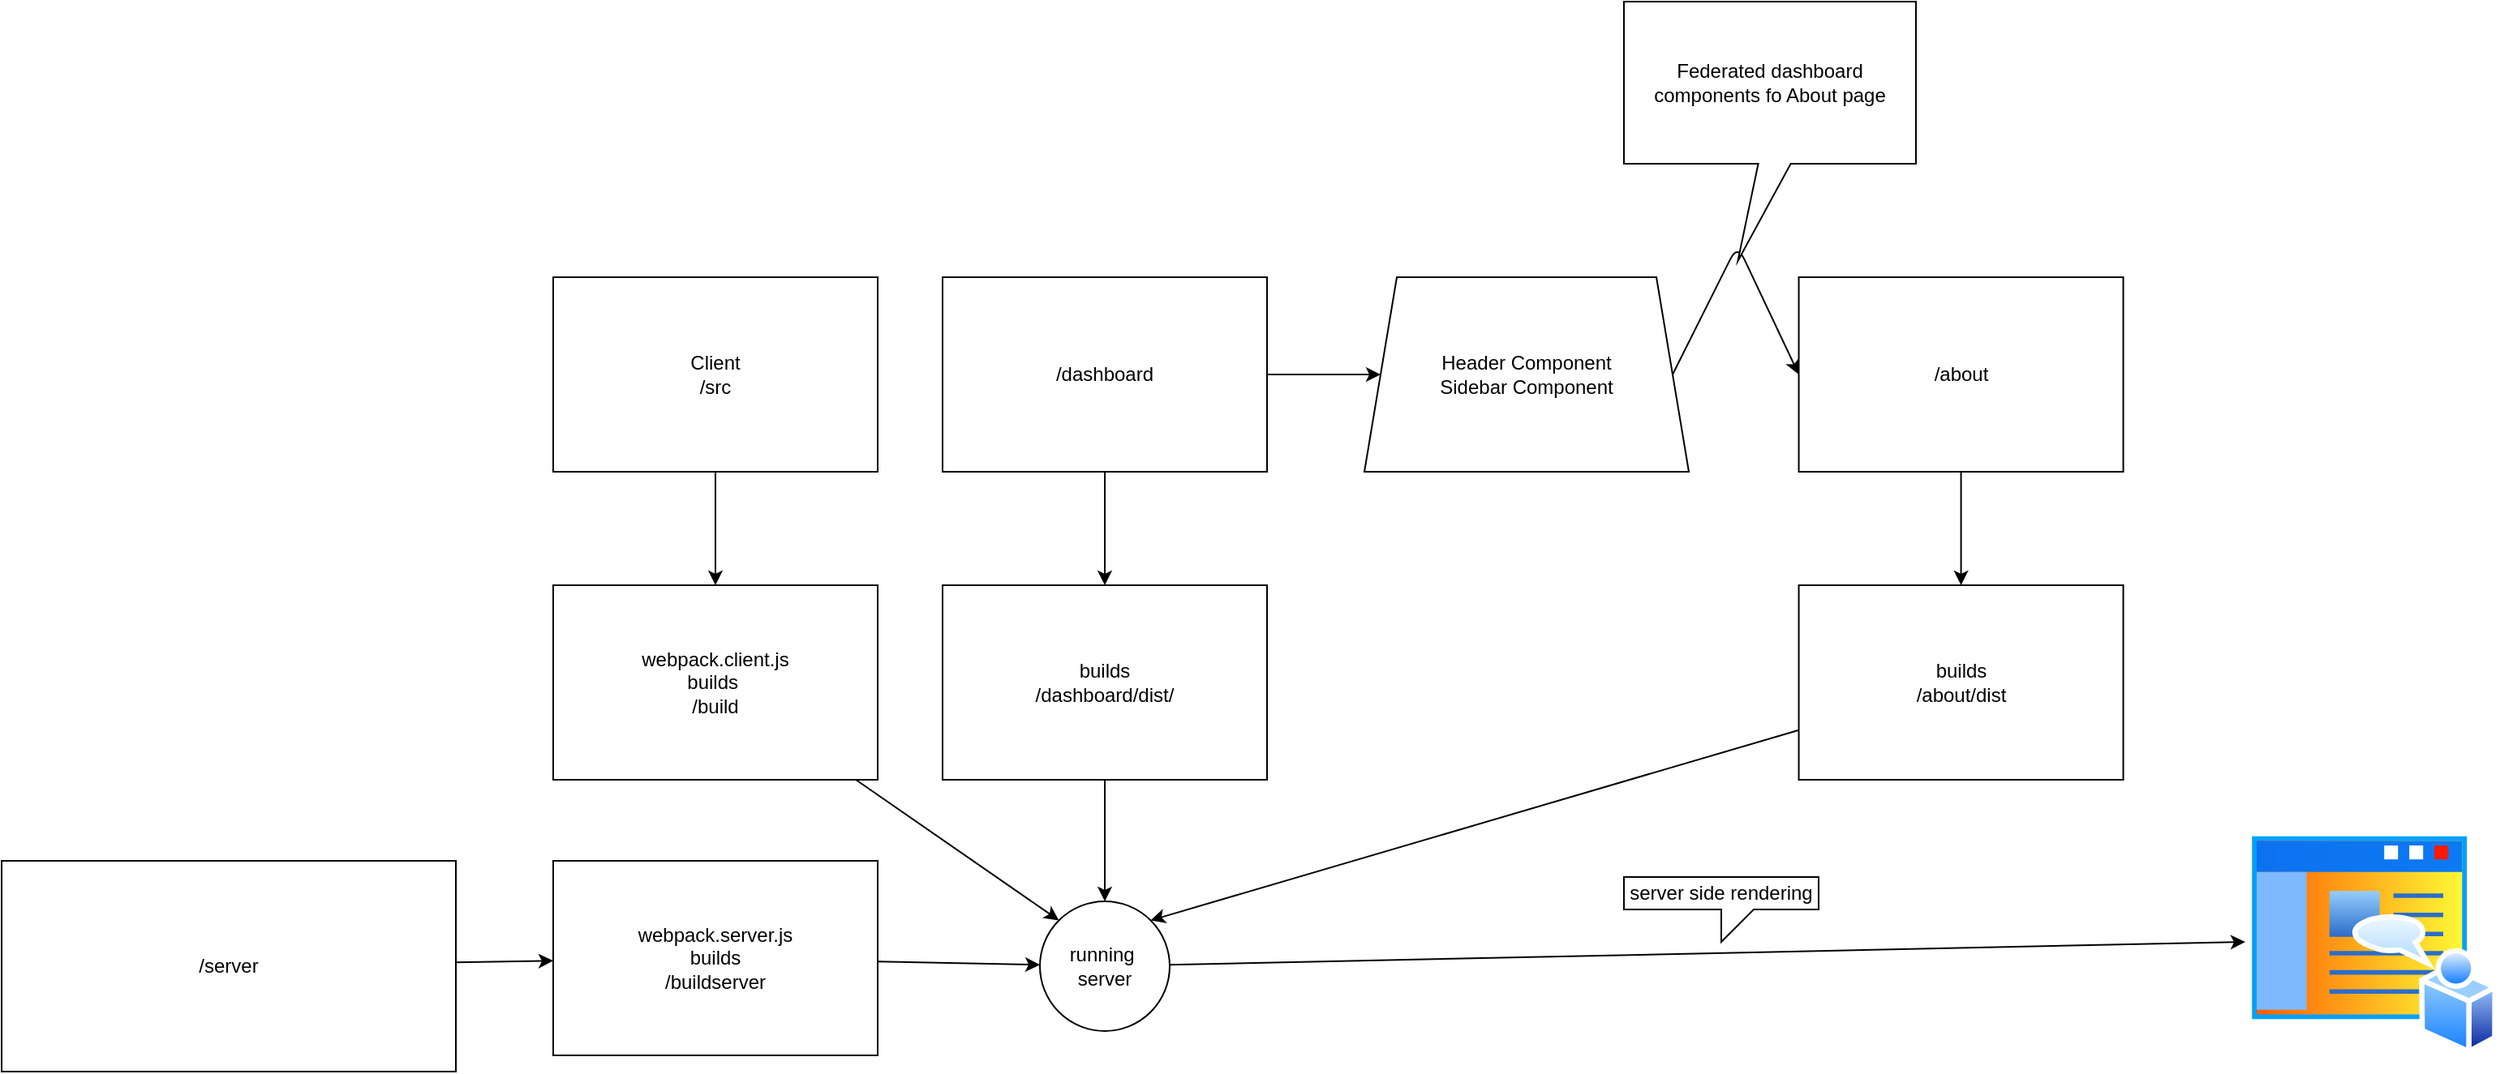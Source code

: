 <mxfile>
    <diagram id="I3d_Y97Q3WxBxqjUB7eS" name="Page-1">
        <mxGraphModel dx="2692" dy="2166" grid="1" gridSize="10" guides="1" tooltips="1" connect="1" arrows="1" fold="1" page="1" pageScale="1" pageWidth="827" pageHeight="1169" math="0" shadow="0">
            <root>
                <mxCell id="0"/>
                <mxCell id="1" parent="0"/>
                <mxCell id="13" style="edgeStyle=none;html=1;" edge="1" parent="1" source="2" target="12">
                    <mxGeometry relative="1" as="geometry"/>
                </mxCell>
                <mxCell id="2" value="/server" style="rounded=0;whiteSpace=wrap;html=1;" vertex="1" parent="1">
                    <mxGeometry x="-220" y="370" width="280" height="130" as="geometry"/>
                </mxCell>
                <mxCell id="9" value="" style="edgeStyle=none;html=1;" edge="1" parent="1" source="3" target="8">
                    <mxGeometry relative="1" as="geometry"/>
                </mxCell>
                <mxCell id="3" value="Client&lt;br&gt;/src" style="rounded=0;whiteSpace=wrap;html=1;" vertex="1" parent="1">
                    <mxGeometry x="120" y="10" width="200" height="120" as="geometry"/>
                </mxCell>
                <mxCell id="39" value="" style="edgeStyle=none;html=1;" edge="1" parent="1" source="4" target="38">
                    <mxGeometry relative="1" as="geometry"/>
                </mxCell>
                <mxCell id="4" value="/dashboard" style="rounded=0;whiteSpace=wrap;html=1;" vertex="1" parent="1">
                    <mxGeometry x="360" y="10" width="200" height="120" as="geometry"/>
                </mxCell>
                <mxCell id="15" value="" style="edgeStyle=none;html=1;" edge="1" parent="1" source="5" target="14">
                    <mxGeometry relative="1" as="geometry"/>
                </mxCell>
                <mxCell id="5" value="/about" style="rounded=0;whiteSpace=wrap;html=1;" vertex="1" parent="1">
                    <mxGeometry x="887.78" y="10" width="200" height="120" as="geometry"/>
                </mxCell>
                <mxCell id="18" style="edgeStyle=none;html=1;entryX=0;entryY=0;entryDx=0;entryDy=0;" edge="1" parent="1" source="8" target="16">
                    <mxGeometry relative="1" as="geometry"/>
                </mxCell>
                <mxCell id="8" value="webpack.client.js&lt;br&gt;builds&amp;nbsp;&lt;br&gt;/build" style="rounded=0;whiteSpace=wrap;html=1;" vertex="1" parent="1">
                    <mxGeometry x="120" y="200" width="200" height="120" as="geometry"/>
                </mxCell>
                <mxCell id="19" style="edgeStyle=none;html=1;entryX=0.5;entryY=0;entryDx=0;entryDy=0;" edge="1" parent="1" source="10" target="16">
                    <mxGeometry relative="1" as="geometry"/>
                </mxCell>
                <mxCell id="10" value="builds&lt;br&gt;/dashboard/dist/" style="rounded=0;whiteSpace=wrap;html=1;" vertex="1" parent="1">
                    <mxGeometry x="360" y="200" width="200" height="120" as="geometry"/>
                </mxCell>
                <mxCell id="17" value="" style="edgeStyle=none;html=1;" edge="1" parent="1" source="12" target="16">
                    <mxGeometry relative="1" as="geometry"/>
                </mxCell>
                <mxCell id="12" value="webpack.server.js&lt;br&gt;builds&lt;br&gt;/buildserver" style="rounded=0;whiteSpace=wrap;html=1;" vertex="1" parent="1">
                    <mxGeometry x="120" y="370" width="200" height="120" as="geometry"/>
                </mxCell>
                <mxCell id="22" style="edgeStyle=none;html=1;entryX=1;entryY=0;entryDx=0;entryDy=0;" edge="1" parent="1" source="14" target="16">
                    <mxGeometry relative="1" as="geometry"/>
                </mxCell>
                <mxCell id="14" value="builds&lt;br&gt;/about/dist" style="rounded=0;whiteSpace=wrap;html=1;" vertex="1" parent="1">
                    <mxGeometry x="887.78" y="200" width="200" height="120" as="geometry"/>
                </mxCell>
                <mxCell id="35" style="edgeStyle=none;html=1;entryX=0;entryY=0.5;entryDx=0;entryDy=0;" edge="1" parent="1" source="16" target="33">
                    <mxGeometry relative="1" as="geometry"/>
                </mxCell>
                <mxCell id="16" value="running&amp;nbsp;&lt;br&gt;server" style="ellipse;whiteSpace=wrap;html=1;rounded=0;" vertex="1" parent="1">
                    <mxGeometry x="420" y="395" width="80" height="80" as="geometry"/>
                </mxCell>
                <mxCell id="33" value="" style="aspect=fixed;perimeter=ellipsePerimeter;html=1;align=center;shadow=0;dashed=0;spacingTop=3;image;image=img/lib/active_directory/home_page.svg;" vertex="1" parent="1">
                    <mxGeometry x="1163" y="350" width="155.56" height="140" as="geometry"/>
                </mxCell>
                <mxCell id="40" style="edgeStyle=none;html=1;exitX=0.5;exitY=1;exitDx=0;exitDy=0;" edge="1" parent="1" source="4" target="10">
                    <mxGeometry relative="1" as="geometry"/>
                </mxCell>
                <mxCell id="41" style="edgeStyle=none;html=1;entryX=0;entryY=0.5;entryDx=0;entryDy=0;exitX=1;exitY=0.5;exitDx=0;exitDy=0;" edge="1" parent="1" source="38" target="5">
                    <mxGeometry relative="1" as="geometry">
                        <Array as="points">
                            <mxPoint x="850" y="-10"/>
                        </Array>
                    </mxGeometry>
                </mxCell>
                <mxCell id="38" value="Header Component&lt;br&gt;Sidebar Component" style="shape=trapezoid;perimeter=trapezoidPerimeter;whiteSpace=wrap;html=1;fixedSize=1;rounded=0;" vertex="1" parent="1">
                    <mxGeometry x="620" y="10" width="200" height="120" as="geometry"/>
                </mxCell>
                <mxCell id="42" value="Federated dashboard components fo About page" style="shape=callout;whiteSpace=wrap;html=1;perimeter=calloutPerimeter;position2=0.39;size=60;position=0.46;" vertex="1" parent="1">
                    <mxGeometry x="780" y="-160" width="180" height="160" as="geometry"/>
                </mxCell>
                <mxCell id="45" value="server side rendering" style="shape=callout;whiteSpace=wrap;html=1;perimeter=calloutPerimeter;rotation=0;size=20;position=0.5;" vertex="1" parent="1">
                    <mxGeometry x="780" y="380" width="120" height="40" as="geometry"/>
                </mxCell>
            </root>
        </mxGraphModel>
    </diagram>
</mxfile>